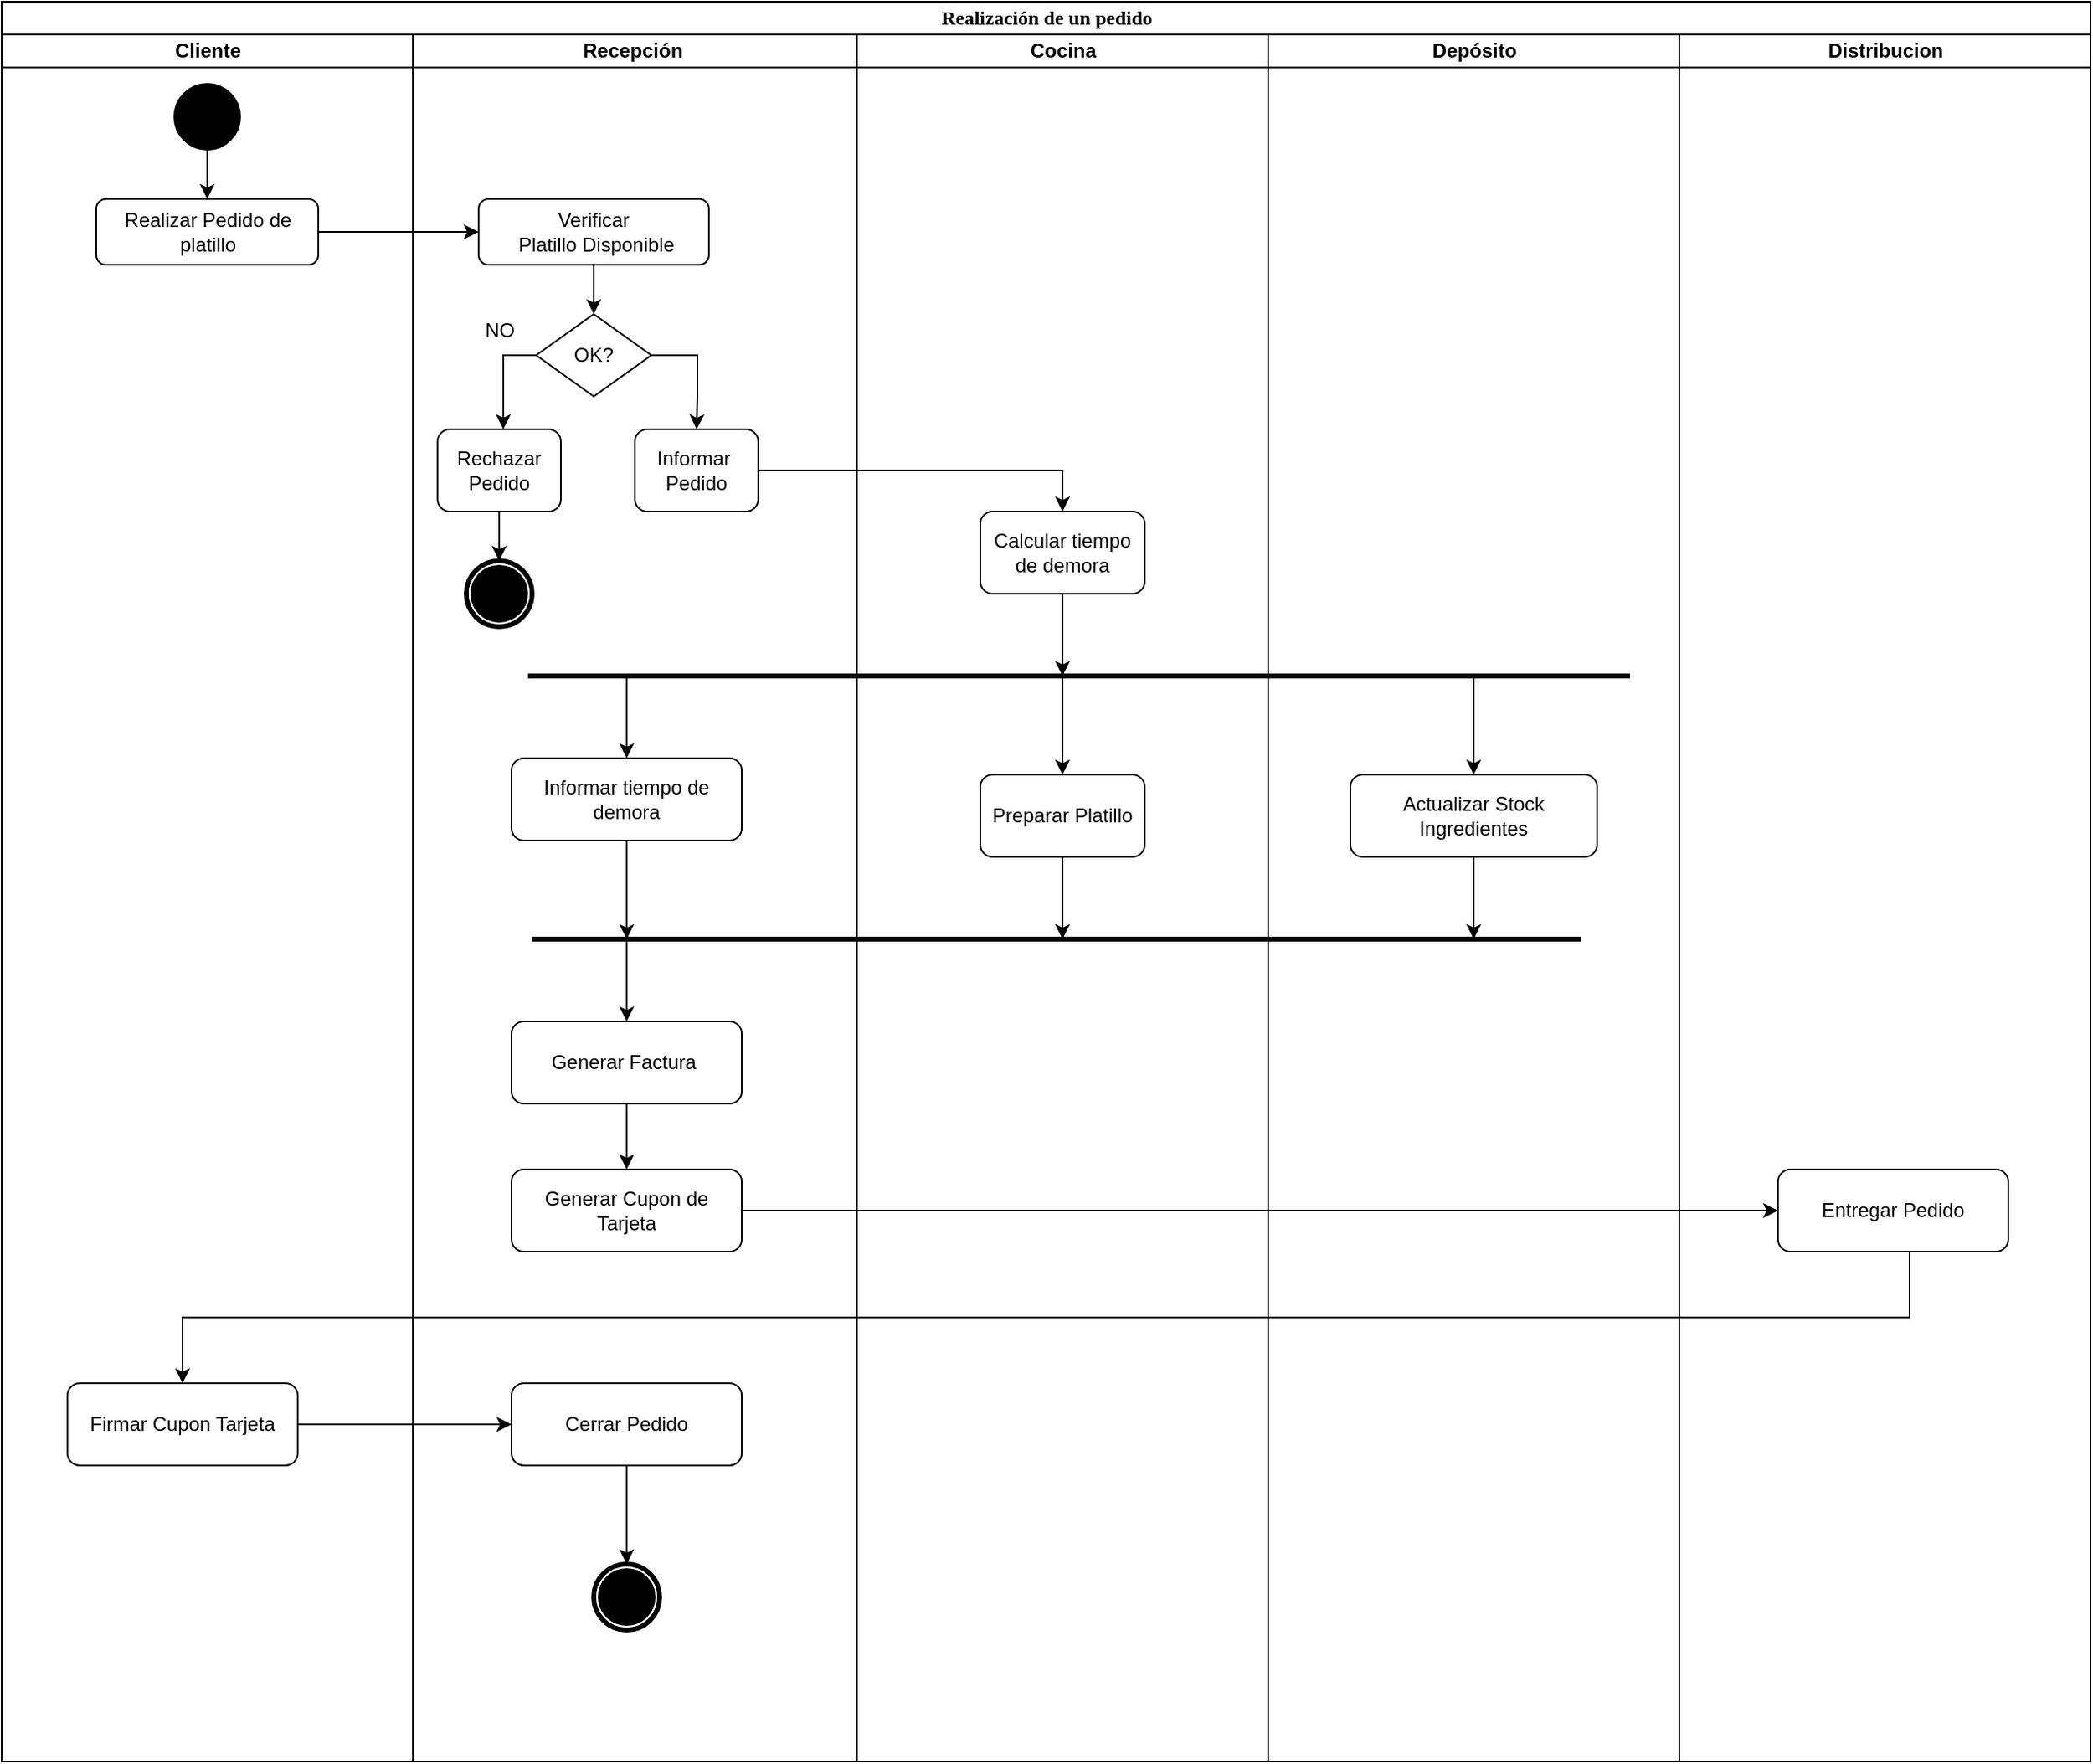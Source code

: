 <mxfile version="13.8.1" type="google"><diagram name="Page-1" id="0783ab3e-0a74-02c8-0abd-f7b4e66b4bec"><mxGraphModel dx="1783" dy="843" grid="1" gridSize="10" guides="1" tooltips="1" connect="1" arrows="1" fold="1" page="1" pageScale="1" pageWidth="850" pageHeight="1100" background="#ffffff" math="0" shadow="0"><root><mxCell id="0"/><mxCell id="1" parent="0"/><mxCell id="1c1d494c118603dd-1" value="Realización de un pedido" style="swimlane;html=1;childLayout=stackLayout;startSize=20;rounded=0;shadow=0;comic=0;labelBackgroundColor=none;strokeWidth=1;fontFamily=Verdana;fontSize=12;align=center;" parent="1" vertex="1"><mxGeometry x="40" y="20" width="1270" height="1070" as="geometry"/></mxCell><mxCell id="1c1d494c118603dd-2" value="Cliente" style="swimlane;html=1;startSize=20;" parent="1c1d494c118603dd-1" vertex="1"><mxGeometry y="20" width="250" height="1050" as="geometry"/></mxCell><mxCell id="2zzkFZsk_sCRR002mCVe-37" style="edgeStyle=orthogonalEdgeStyle;rounded=0;orthogonalLoop=1;jettySize=auto;html=1;" edge="1" parent="1c1d494c118603dd-2" source="2zzkFZsk_sCRR002mCVe-31" target="2zzkFZsk_sCRR002mCVe-32"><mxGeometry relative="1" as="geometry"/></mxCell><mxCell id="2zzkFZsk_sCRR002mCVe-98" value="Firmar Cupon Tarjeta" style="rounded=1;whiteSpace=wrap;html=1;" vertex="1" parent="1c1d494c118603dd-2"><mxGeometry x="40" y="820" width="140" height="50" as="geometry"/></mxCell><mxCell id="2zzkFZsk_sCRR002mCVe-31" value="" style="ellipse;whiteSpace=wrap;html=1;rounded=0;shadow=0;comic=0;labelBackgroundColor=none;strokeWidth=1;fillColor=#000000;fontFamily=Verdana;fontSize=12;align=center;" vertex="1" parent="1c1d494c118603dd-2"><mxGeometry x="105" y="30" width="40" height="40" as="geometry"/></mxCell><mxCell id="2zzkFZsk_sCRR002mCVe-32" value="Realizar Pedido de platillo" style="rounded=1;whiteSpace=wrap;html=1;" vertex="1" parent="1c1d494c118603dd-2"><mxGeometry x="57.5" y="100" width="135" height="40" as="geometry"/></mxCell><mxCell id="1c1d494c118603dd-3" value="Recepción&amp;nbsp;" style="swimlane;html=1;startSize=20;" parent="1c1d494c118603dd-1" vertex="1"><mxGeometry x="250" y="20" width="270" height="1050" as="geometry"/></mxCell><mxCell id="2zzkFZsk_sCRR002mCVe-44" value="" style="shape=mxgraph.bpmn.shape;html=1;verticalLabelPosition=bottom;labelBackgroundColor=#ffffff;verticalAlign=top;perimeter=ellipsePerimeter;outline=end;symbol=terminate;rounded=0;shadow=0;comic=0;strokeWidth=1;fontFamily=Verdana;fontSize=12;align=center;" vertex="1" parent="1c1d494c118603dd-3"><mxGeometry x="32.5" y="320" width="40" height="40" as="geometry"/></mxCell><mxCell id="2zzkFZsk_sCRR002mCVe-45" style="edgeStyle=orthogonalEdgeStyle;rounded=0;orthogonalLoop=1;jettySize=auto;html=1;entryX=0.5;entryY=0;entryDx=0;entryDy=0;" edge="1" parent="1c1d494c118603dd-3" source="2zzkFZsk_sCRR002mCVe-40" target="2zzkFZsk_sCRR002mCVe-44"><mxGeometry relative="1" as="geometry"/></mxCell><mxCell id="2zzkFZsk_sCRR002mCVe-40" value="Rechazar Pedido" style="rounded=1;whiteSpace=wrap;html=1;" vertex="1" parent="1c1d494c118603dd-3"><mxGeometry x="15" y="240" width="75" height="50" as="geometry"/></mxCell><mxCell id="2zzkFZsk_sCRR002mCVe-41" style="edgeStyle=orthogonalEdgeStyle;rounded=0;orthogonalLoop=1;jettySize=auto;html=1;" edge="1" parent="1c1d494c118603dd-3" source="2zzkFZsk_sCRR002mCVe-38"><mxGeometry relative="1" as="geometry"><mxPoint x="55" y="240" as="targetPoint"/><Array as="points"><mxPoint x="55" y="195"/><mxPoint x="55" y="240"/></Array></mxGeometry></mxCell><mxCell id="2zzkFZsk_sCRR002mCVe-42" value="&lt;br&gt;" style="edgeLabel;html=1;align=center;verticalAlign=middle;resizable=0;points=[];" vertex="1" connectable="0" parent="2zzkFZsk_sCRR002mCVe-41"><mxGeometry x="-0.434" y="4" relative="1" as="geometry"><mxPoint as="offset"/></mxGeometry></mxCell><mxCell id="2zzkFZsk_sCRR002mCVe-47" style="edgeStyle=orthogonalEdgeStyle;rounded=0;orthogonalLoop=1;jettySize=auto;html=1;entryX=0.5;entryY=0;entryDx=0;entryDy=0;" edge="1" parent="1c1d494c118603dd-3" source="2zzkFZsk_sCRR002mCVe-38" target="2zzkFZsk_sCRR002mCVe-46"><mxGeometry relative="1" as="geometry"><Array as="points"><mxPoint x="173" y="195"/><mxPoint x="173" y="220"/></Array></mxGeometry></mxCell><mxCell id="2zzkFZsk_sCRR002mCVe-38" value="OK?" style="rhombus;whiteSpace=wrap;html=1;" vertex="1" parent="1c1d494c118603dd-3"><mxGeometry x="75" y="170" width="70" height="50" as="geometry"/></mxCell><mxCell id="2zzkFZsk_sCRR002mCVe-39" style="edgeStyle=orthogonalEdgeStyle;rounded=0;orthogonalLoop=1;jettySize=auto;html=1;" edge="1" parent="1c1d494c118603dd-3" source="2zzkFZsk_sCRR002mCVe-34" target="2zzkFZsk_sCRR002mCVe-38"><mxGeometry relative="1" as="geometry"/></mxCell><mxCell id="2zzkFZsk_sCRR002mCVe-34" value="Verificar&lt;br&gt;&amp;nbsp;Platillo Disponible" style="rounded=1;whiteSpace=wrap;html=1;" vertex="1" parent="1c1d494c118603dd-3"><mxGeometry x="40" y="100" width="140" height="40" as="geometry"/></mxCell><mxCell id="2zzkFZsk_sCRR002mCVe-43" value="NO" style="text;html=1;strokeColor=none;fillColor=none;align=center;verticalAlign=middle;whiteSpace=wrap;rounded=0;" vertex="1" parent="1c1d494c118603dd-3"><mxGeometry x="33" y="170" width="40" height="20" as="geometry"/></mxCell><mxCell id="2zzkFZsk_sCRR002mCVe-64" style="edgeStyle=orthogonalEdgeStyle;rounded=0;orthogonalLoop=1;jettySize=auto;html=1;entryX=0.5;entryY=0;entryDx=0;entryDy=0;startArrow=none;startFill=0;endArrow=classic;endFill=1;strokeWidth=1;" edge="1" parent="1c1d494c118603dd-3" source="2zzkFZsk_sCRR002mCVe-55" target="2zzkFZsk_sCRR002mCVe-56"><mxGeometry relative="1" as="geometry"/></mxCell><mxCell id="2zzkFZsk_sCRR002mCVe-103" style="edgeStyle=orthogonalEdgeStyle;rounded=0;orthogonalLoop=1;jettySize=auto;html=1;startArrow=none;startFill=0;endArrow=classic;endFill=1;strokeWidth=1;" edge="1" parent="1c1d494c118603dd-3" source="2zzkFZsk_sCRR002mCVe-101" target="60571a20871a0731-5"><mxGeometry relative="1" as="geometry"/></mxCell><mxCell id="2zzkFZsk_sCRR002mCVe-101" value="Cerrar Pedido" style="rounded=1;whiteSpace=wrap;html=1;" vertex="1" parent="1c1d494c118603dd-3"><mxGeometry x="60" y="820" width="140" height="50" as="geometry"/></mxCell><mxCell id="2zzkFZsk_sCRR002mCVe-55" value="Generar Factura&amp;nbsp;" style="rounded=1;whiteSpace=wrap;html=1;" vertex="1" parent="1c1d494c118603dd-3"><mxGeometry x="60" y="600" width="140" height="50" as="geometry"/></mxCell><mxCell id="2zzkFZsk_sCRR002mCVe-56" value="Generar Cupon de Tarjeta" style="rounded=1;whiteSpace=wrap;html=1;" vertex="1" parent="1c1d494c118603dd-3"><mxGeometry x="60" y="690" width="140" height="50" as="geometry"/></mxCell><mxCell id="2zzkFZsk_sCRR002mCVe-67" value="Informar tiempo de demora" style="rounded=1;whiteSpace=wrap;html=1;" vertex="1" parent="1c1d494c118603dd-3"><mxGeometry x="60" y="440" width="140" height="50" as="geometry"/></mxCell><mxCell id="60571a20871a0731-5" value="" style="shape=mxgraph.bpmn.shape;html=1;verticalLabelPosition=bottom;labelBackgroundColor=#ffffff;verticalAlign=top;perimeter=ellipsePerimeter;outline=end;symbol=terminate;rounded=0;shadow=0;comic=0;strokeWidth=1;fontFamily=Verdana;fontSize=12;align=center;" parent="1c1d494c118603dd-3" vertex="1"><mxGeometry x="110" y="930" width="40" height="40" as="geometry"/></mxCell><mxCell id="2zzkFZsk_sCRR002mCVe-46" value="Informar&amp;nbsp;&lt;br&gt;Pedido" style="rounded=1;whiteSpace=wrap;html=1;" vertex="1" parent="1c1d494c118603dd-3"><mxGeometry x="135" y="240" width="75" height="50" as="geometry"/></mxCell><mxCell id="2zzkFZsk_sCRR002mCVe-90" value="" style="endArrow=none;html=1;strokeWidth=3;" edge="1" parent="1c1d494c118603dd-3"><mxGeometry width="50" height="50" relative="1" as="geometry"><mxPoint x="72.5" y="550" as="sourcePoint"/><mxPoint x="710" y="550" as="targetPoint"/></mxGeometry></mxCell><mxCell id="1c1d494c118603dd-4" value="Cocina" style="swimlane;html=1;startSize=20;" parent="1c1d494c118603dd-1" vertex="1"><mxGeometry x="520" y="20" width="250" height="1050" as="geometry"/></mxCell><mxCell id="2zzkFZsk_sCRR002mCVe-69" value="Calcular tiempo de demora" style="rounded=1;whiteSpace=wrap;html=1;" vertex="1" parent="1c1d494c118603dd-4"><mxGeometry x="75" y="290" width="100" height="50" as="geometry"/></mxCell><mxCell id="2zzkFZsk_sCRR002mCVe-75" value="" style="endArrow=none;html=1;strokeWidth=3;" edge="1" parent="1c1d494c118603dd-4"><mxGeometry width="50" height="50" relative="1" as="geometry"><mxPoint x="-200" y="390" as="sourcePoint"/><mxPoint x="470" y="390" as="targetPoint"/></mxGeometry></mxCell><mxCell id="2zzkFZsk_sCRR002mCVe-49" value="Preparar Platillo" style="rounded=1;whiteSpace=wrap;html=1;" vertex="1" parent="1c1d494c118603dd-4"><mxGeometry x="75" y="450" width="100" height="50" as="geometry"/></mxCell><mxCell id="2zzkFZsk_sCRR002mCVe-1" value="Depósito" style="swimlane;html=1;startSize=20;" vertex="1" parent="1c1d494c118603dd-1"><mxGeometry x="770" y="20" width="250" height="1050" as="geometry"/></mxCell><mxCell id="2zzkFZsk_sCRR002mCVe-51" value="Actualizar Stock Ingredientes" style="rounded=1;whiteSpace=wrap;html=1;" vertex="1" parent="2zzkFZsk_sCRR002mCVe-1"><mxGeometry x="50" y="450" width="150" height="50" as="geometry"/></mxCell><mxCell id="2zzkFZsk_sCRR002mCVe-36" value="" style="endArrow=classic;html=1;exitX=1;exitY=0.5;exitDx=0;exitDy=0;entryX=0;entryY=0.5;entryDx=0;entryDy=0;" edge="1" parent="1c1d494c118603dd-1" source="2zzkFZsk_sCRR002mCVe-32" target="2zzkFZsk_sCRR002mCVe-34"><mxGeometry width="50" height="50" relative="1" as="geometry"><mxPoint x="310" y="310" as="sourcePoint"/><mxPoint x="360" y="260" as="targetPoint"/></mxGeometry></mxCell><mxCell id="2zzkFZsk_sCRR002mCVe-53" value="Distribucion" style="swimlane;html=1;startSize=20;" vertex="1" parent="1c1d494c118603dd-1"><mxGeometry x="1020" y="20" width="250" height="1050" as="geometry"/></mxCell><mxCell id="2zzkFZsk_sCRR002mCVe-95" value="Entregar Pedido" style="rounded=1;whiteSpace=wrap;html=1;" vertex="1" parent="2zzkFZsk_sCRR002mCVe-53"><mxGeometry x="60" y="690" width="140" height="50" as="geometry"/></mxCell><mxCell id="2zzkFZsk_sCRR002mCVe-73" style="edgeStyle=orthogonalEdgeStyle;rounded=0;orthogonalLoop=1;jettySize=auto;html=1;startArrow=none;startFill=0;endArrow=classic;endFill=1;strokeWidth=1;entryX=0.5;entryY=0;entryDx=0;entryDy=0;" edge="1" parent="1c1d494c118603dd-1" source="2zzkFZsk_sCRR002mCVe-46" target="2zzkFZsk_sCRR002mCVe-69"><mxGeometry relative="1" as="geometry"><mxPoint x="650" y="320" as="targetPoint"/></mxGeometry></mxCell><mxCell id="2zzkFZsk_sCRR002mCVe-99" style="edgeStyle=orthogonalEdgeStyle;rounded=0;orthogonalLoop=1;jettySize=auto;html=1;entryX=0;entryY=0.5;entryDx=0;entryDy=0;startArrow=none;startFill=0;endArrow=classic;endFill=1;strokeWidth=1;" edge="1" parent="1c1d494c118603dd-1" source="2zzkFZsk_sCRR002mCVe-56" target="2zzkFZsk_sCRR002mCVe-95"><mxGeometry relative="1" as="geometry"/></mxCell><mxCell id="2zzkFZsk_sCRR002mCVe-100" style="edgeStyle=orthogonalEdgeStyle;rounded=0;orthogonalLoop=1;jettySize=auto;html=1;entryX=0.5;entryY=0;entryDx=0;entryDy=0;startArrow=none;startFill=0;endArrow=classic;endFill=1;strokeWidth=1;" edge="1" parent="1c1d494c118603dd-1" source="2zzkFZsk_sCRR002mCVe-95" target="2zzkFZsk_sCRR002mCVe-98"><mxGeometry relative="1" as="geometry"><Array as="points"><mxPoint x="1160" y="800"/><mxPoint x="110" y="800"/></Array></mxGeometry></mxCell><mxCell id="2zzkFZsk_sCRR002mCVe-102" style="edgeStyle=orthogonalEdgeStyle;rounded=0;orthogonalLoop=1;jettySize=auto;html=1;entryX=0;entryY=0.5;entryDx=0;entryDy=0;startArrow=none;startFill=0;endArrow=classic;endFill=1;strokeWidth=1;" edge="1" parent="1c1d494c118603dd-1" source="2zzkFZsk_sCRR002mCVe-98" target="2zzkFZsk_sCRR002mCVe-101"><mxGeometry relative="1" as="geometry"/></mxCell><mxCell id="2zzkFZsk_sCRR002mCVe-76" style="edgeStyle=orthogonalEdgeStyle;rounded=0;orthogonalLoop=1;jettySize=auto;html=1;startArrow=none;startFill=0;endArrow=classic;endFill=1;strokeWidth=1;" edge="1" parent="1" source="2zzkFZsk_sCRR002mCVe-69"><mxGeometry relative="1" as="geometry"><mxPoint x="685" y="430.0" as="targetPoint"/></mxGeometry></mxCell><mxCell id="2zzkFZsk_sCRR002mCVe-78" style="edgeStyle=orthogonalEdgeStyle;rounded=0;orthogonalLoop=1;jettySize=auto;html=1;startArrow=none;startFill=0;endArrow=classic;endFill=1;strokeWidth=1;entryX=0.5;entryY=0;entryDx=0;entryDy=0;" edge="1" parent="1" target="2zzkFZsk_sCRR002mCVe-49"><mxGeometry relative="1" as="geometry"><mxPoint x="695" y="440.0" as="targetPoint"/><mxPoint x="680" y="430" as="sourcePoint"/><Array as="points"><mxPoint x="685" y="430"/></Array></mxGeometry></mxCell><mxCell id="2zzkFZsk_sCRR002mCVe-80" style="edgeStyle=orthogonalEdgeStyle;rounded=0;orthogonalLoop=1;jettySize=auto;html=1;startArrow=classic;startFill=1;endArrow=none;endFill=0;strokeWidth=1;" edge="1" parent="1" source="2zzkFZsk_sCRR002mCVe-67"><mxGeometry relative="1" as="geometry"><mxPoint x="420" y="430.0" as="targetPoint"/></mxGeometry></mxCell><mxCell id="2zzkFZsk_sCRR002mCVe-83" style="edgeStyle=orthogonalEdgeStyle;rounded=0;orthogonalLoop=1;jettySize=auto;html=1;startArrow=classic;startFill=1;endArrow=none;endFill=0;strokeWidth=1;" edge="1" parent="1" source="2zzkFZsk_sCRR002mCVe-51"><mxGeometry relative="1" as="geometry"><mxPoint x="935" y="430.0" as="targetPoint"/></mxGeometry></mxCell><mxCell id="2zzkFZsk_sCRR002mCVe-91" style="edgeStyle=orthogonalEdgeStyle;rounded=0;orthogonalLoop=1;jettySize=auto;html=1;startArrow=none;startFill=0;endArrow=classic;endFill=1;strokeWidth=1;" edge="1" parent="1" source="2zzkFZsk_sCRR002mCVe-49"><mxGeometry relative="1" as="geometry"><mxPoint x="685" y="590.0" as="targetPoint"/></mxGeometry></mxCell><mxCell id="2zzkFZsk_sCRR002mCVe-92" style="edgeStyle=orthogonalEdgeStyle;rounded=0;orthogonalLoop=1;jettySize=auto;html=1;startArrow=none;startFill=0;endArrow=classic;endFill=1;strokeWidth=1;" edge="1" parent="1" source="2zzkFZsk_sCRR002mCVe-67"><mxGeometry relative="1" as="geometry"><mxPoint x="420" y="590.0" as="targetPoint"/></mxGeometry></mxCell><mxCell id="2zzkFZsk_sCRR002mCVe-93" style="edgeStyle=orthogonalEdgeStyle;rounded=0;orthogonalLoop=1;jettySize=auto;html=1;startArrow=classic;startFill=1;endArrow=none;endFill=0;strokeWidth=1;" edge="1" parent="1" source="2zzkFZsk_sCRR002mCVe-55"><mxGeometry relative="1" as="geometry"><mxPoint x="420" y="590.0" as="targetPoint"/></mxGeometry></mxCell><mxCell id="2zzkFZsk_sCRR002mCVe-94" style="edgeStyle=orthogonalEdgeStyle;rounded=0;orthogonalLoop=1;jettySize=auto;html=1;startArrow=none;startFill=0;endArrow=classic;endFill=1;strokeWidth=1;" edge="1" parent="1" source="2zzkFZsk_sCRR002mCVe-51"><mxGeometry relative="1" as="geometry"><mxPoint x="935" y="590.0" as="targetPoint"/></mxGeometry></mxCell></root></mxGraphModel></diagram></mxfile>